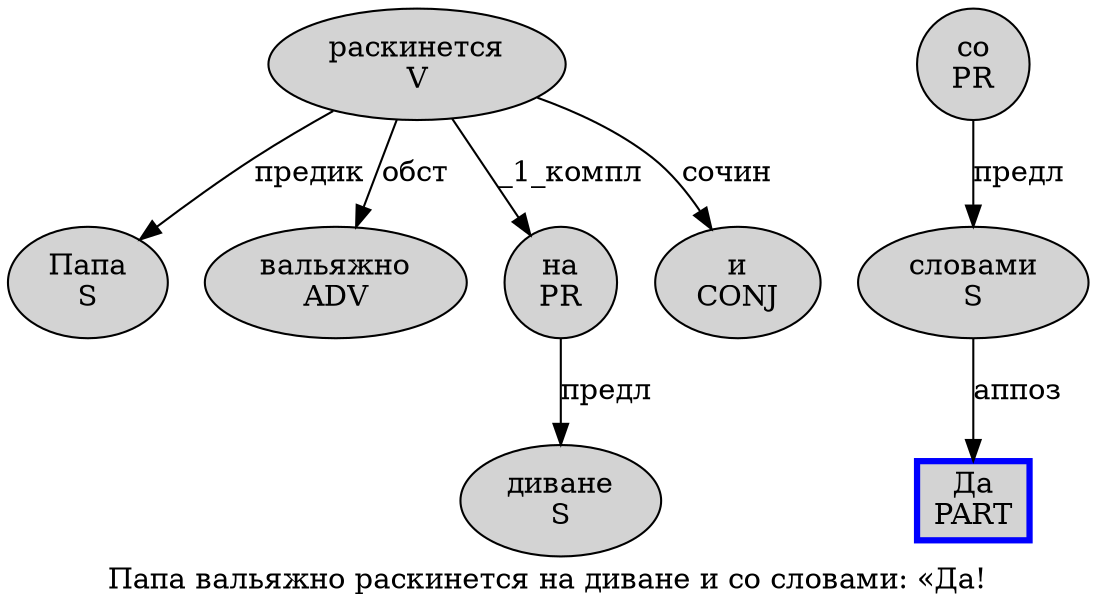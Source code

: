 digraph SENTENCE_3526 {
	graph [label="Папа вальяжно раскинется на диване и со словами: «Да!"]
	node [style=filled]
		0 [label="Папа
S" color="" fillcolor=lightgray penwidth=1 shape=ellipse]
		1 [label="вальяжно
ADV" color="" fillcolor=lightgray penwidth=1 shape=ellipse]
		2 [label="раскинется
V" color="" fillcolor=lightgray penwidth=1 shape=ellipse]
		3 [label="на
PR" color="" fillcolor=lightgray penwidth=1 shape=ellipse]
		4 [label="диване
S" color="" fillcolor=lightgray penwidth=1 shape=ellipse]
		5 [label="и
CONJ" color="" fillcolor=lightgray penwidth=1 shape=ellipse]
		6 [label="со
PR" color="" fillcolor=lightgray penwidth=1 shape=ellipse]
		7 [label="словами
S" color="" fillcolor=lightgray penwidth=1 shape=ellipse]
		10 [label="Да
PART" color=blue fillcolor=lightgray penwidth=3 shape=box]
			6 -> 7 [label="предл"]
			3 -> 4 [label="предл"]
			2 -> 0 [label="предик"]
			2 -> 1 [label="обст"]
			2 -> 3 [label="_1_компл"]
			2 -> 5 [label="сочин"]
			7 -> 10 [label="аппоз"]
}